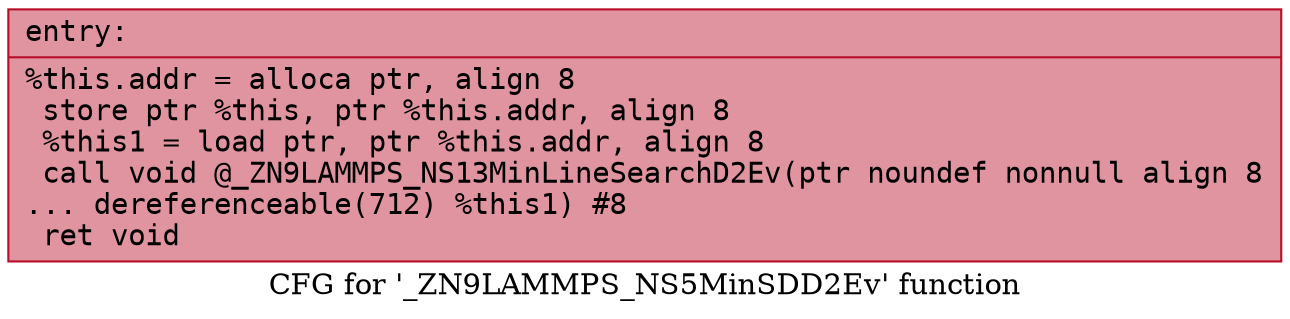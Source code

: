 digraph "CFG for '_ZN9LAMMPS_NS5MinSDD2Ev' function" {
	label="CFG for '_ZN9LAMMPS_NS5MinSDD2Ev' function";

	Node0x55c4357be460 [shape=record,color="#b70d28ff", style=filled, fillcolor="#b70d2870" fontname="Courier",label="{entry:\l|  %this.addr = alloca ptr, align 8\l  store ptr %this, ptr %this.addr, align 8\l  %this1 = load ptr, ptr %this.addr, align 8\l  call void @_ZN9LAMMPS_NS13MinLineSearchD2Ev(ptr noundef nonnull align 8\l... dereferenceable(712) %this1) #8\l  ret void\l}"];
}
